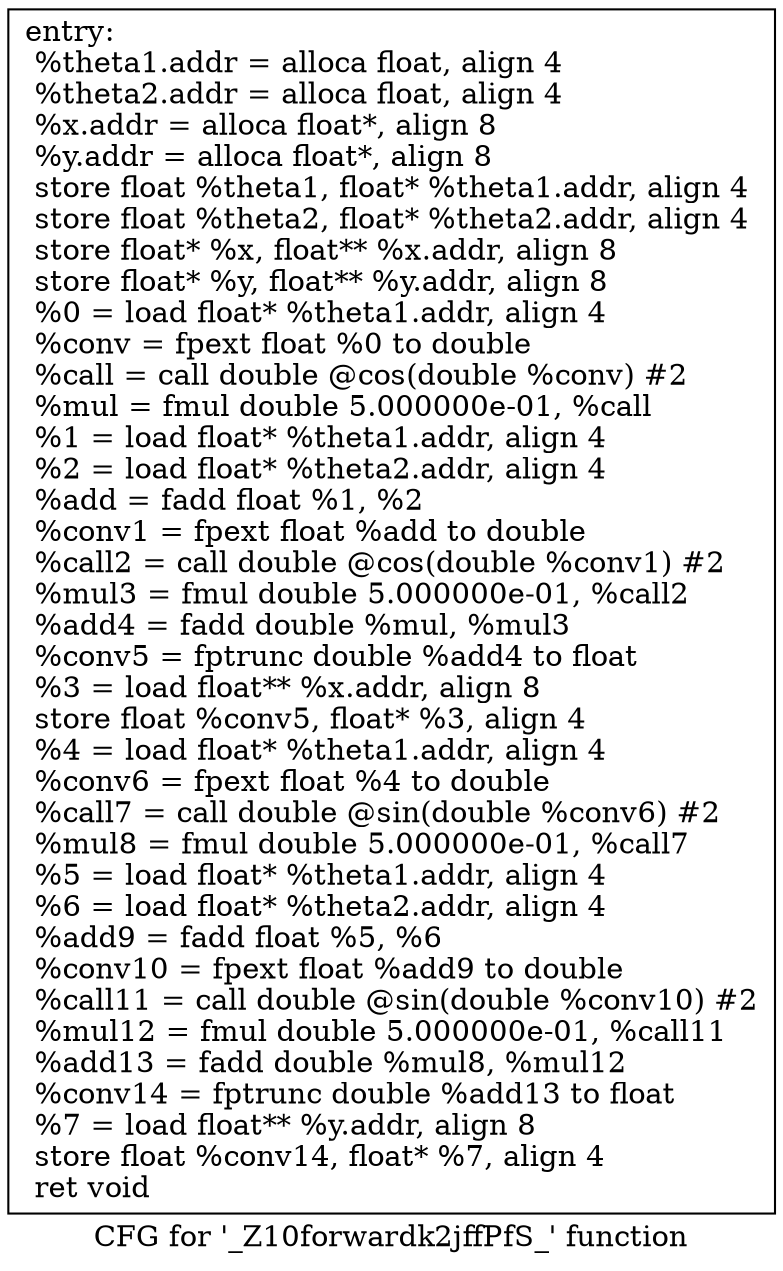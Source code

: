 digraph "CFG for '_Z10forwardk2jffPfS_' function" {
	label="CFG for '_Z10forwardk2jffPfS_' function";

	Node0x1e5ea10 [shape=record,label="{entry:\l  %theta1.addr = alloca float, align 4\l  %theta2.addr = alloca float, align 4\l  %x.addr = alloca float*, align 8\l  %y.addr = alloca float*, align 8\l  store float %theta1, float* %theta1.addr, align 4\l  store float %theta2, float* %theta2.addr, align 4\l  store float* %x, float** %x.addr, align 8\l  store float* %y, float** %y.addr, align 8\l  %0 = load float* %theta1.addr, align 4\l  %conv = fpext float %0 to double\l  %call = call double @cos(double %conv) #2\l  %mul = fmul double 5.000000e-01, %call\l  %1 = load float* %theta1.addr, align 4\l  %2 = load float* %theta2.addr, align 4\l  %add = fadd float %1, %2\l  %conv1 = fpext float %add to double\l  %call2 = call double @cos(double %conv1) #2\l  %mul3 = fmul double 5.000000e-01, %call2\l  %add4 = fadd double %mul, %mul3\l  %conv5 = fptrunc double %add4 to float\l  %3 = load float** %x.addr, align 8\l  store float %conv5, float* %3, align 4\l  %4 = load float* %theta1.addr, align 4\l  %conv6 = fpext float %4 to double\l  %call7 = call double @sin(double %conv6) #2\l  %mul8 = fmul double 5.000000e-01, %call7\l  %5 = load float* %theta1.addr, align 4\l  %6 = load float* %theta2.addr, align 4\l  %add9 = fadd float %5, %6\l  %conv10 = fpext float %add9 to double\l  %call11 = call double @sin(double %conv10) #2\l  %mul12 = fmul double 5.000000e-01, %call11\l  %add13 = fadd double %mul8, %mul12\l  %conv14 = fptrunc double %add13 to float\l  %7 = load float** %y.addr, align 8\l  store float %conv14, float* %7, align 4\l  ret void\l}"];
}
